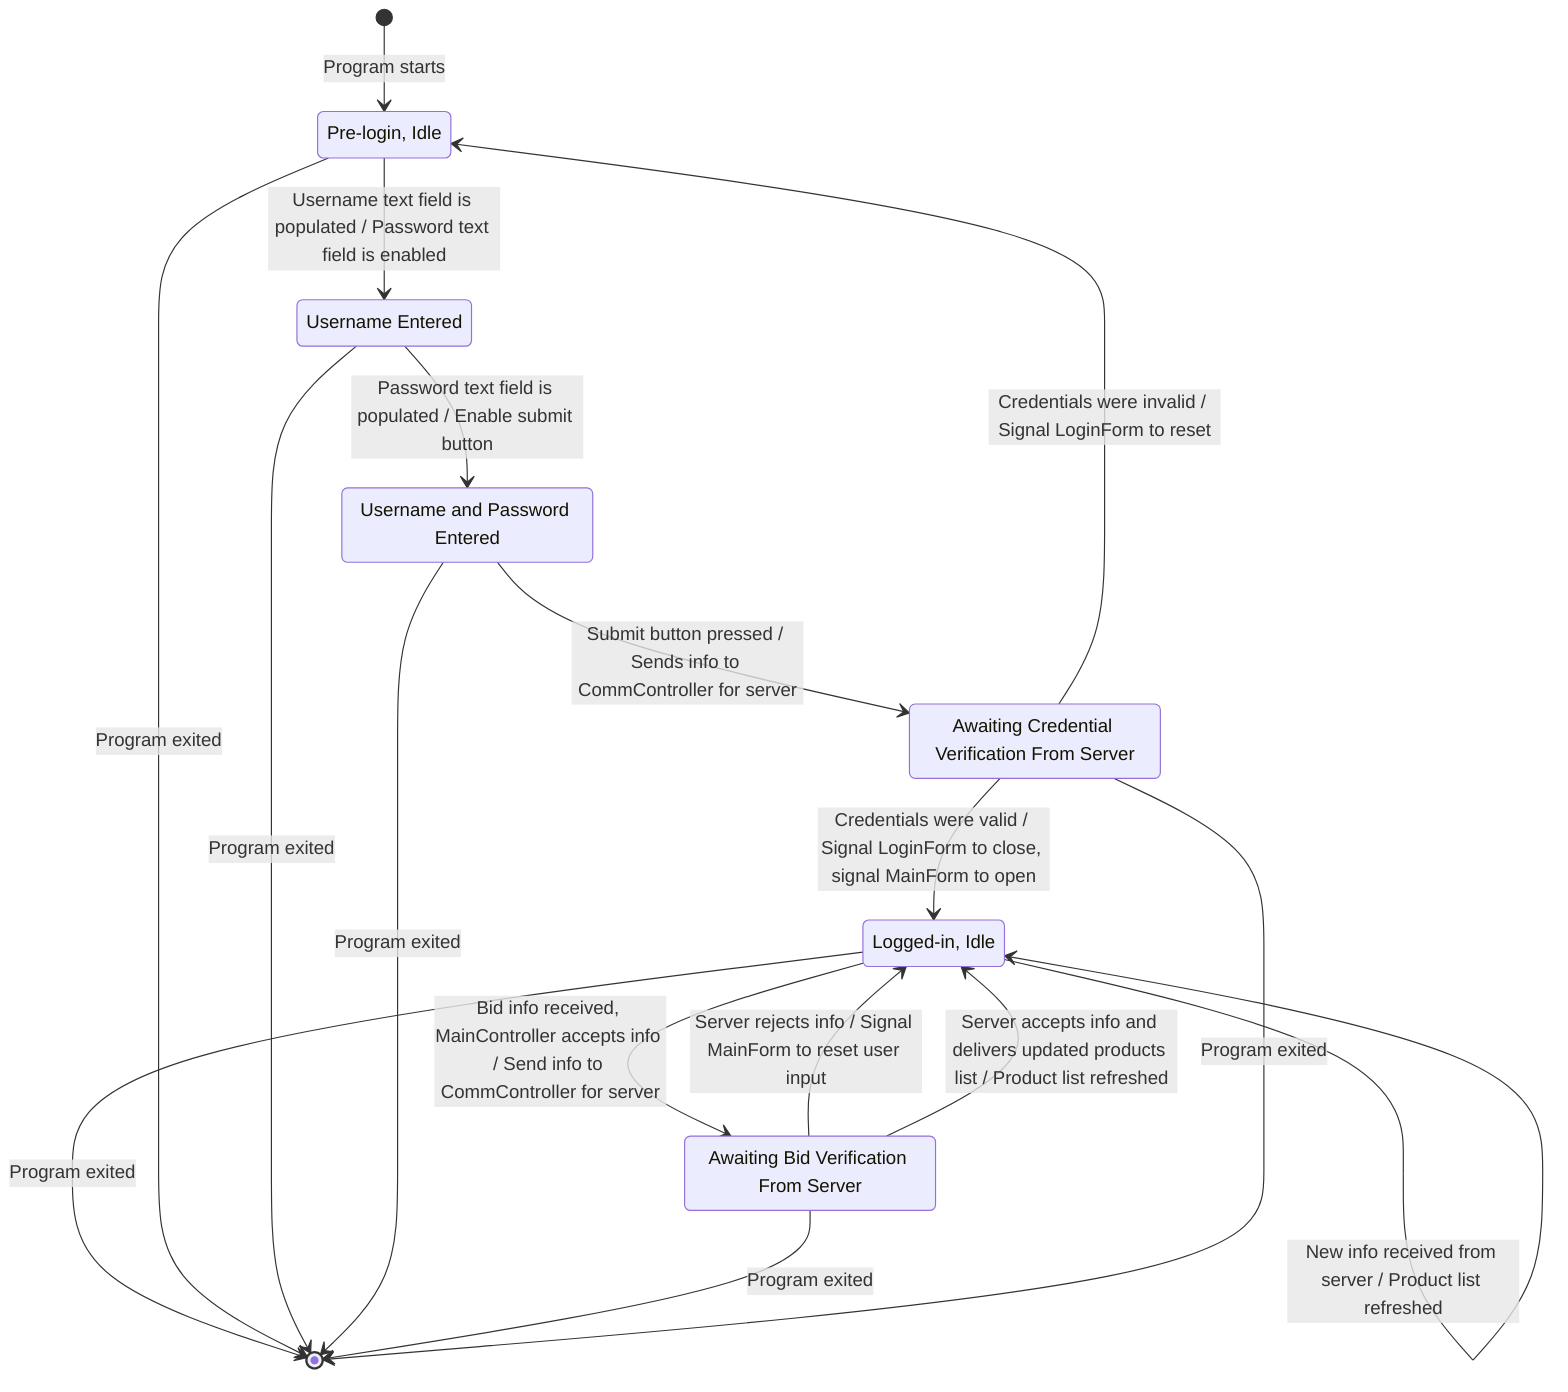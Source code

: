 stateDiagram

PreLoginIdle: Pre-login, Idle
Username: Username Entered
Password: Username and Password Entered
AwaitVerify: Awaiting Credential Verification From Server
Idle: Logged-in, Idle
AwaitAddBid: Awaiting Bid Verification From Server

[*] --> PreLoginIdle: Program starts
PreLoginIdle --> Username: Username text field is populated / Password text field is enabled
Username --> Password: Password text field is populated / Enable submit button
Password --> AwaitVerify: Submit button pressed / Sends info to CommController for server
AwaitVerify --> PreLoginIdle: Credentials were invalid / Signal LoginForm to reset 
AwaitVerify --> Idle: Credentials were valid / Signal LoginForm to close, signal MainForm to open
Idle --> AwaitAddBid: Bid info received, MainController accepts info / Send info to CommController for server
AwaitAddBid --> Idle: Server rejects info / Signal MainForm to reset user input
AwaitAddBid --> Idle: Server accepts info and delivers updated products list / Product list refreshed
Idle --> Idle: New info received from server / Product list refreshed
Idle --> [*]: Program exited
PreLoginIdle --> [*]: Program exited
Username --> [*]: Program exited
Password --> [*]: Program exited
AwaitAddBid --> [*]: Program exited
AwaitVerify --> [*]: Program exited
